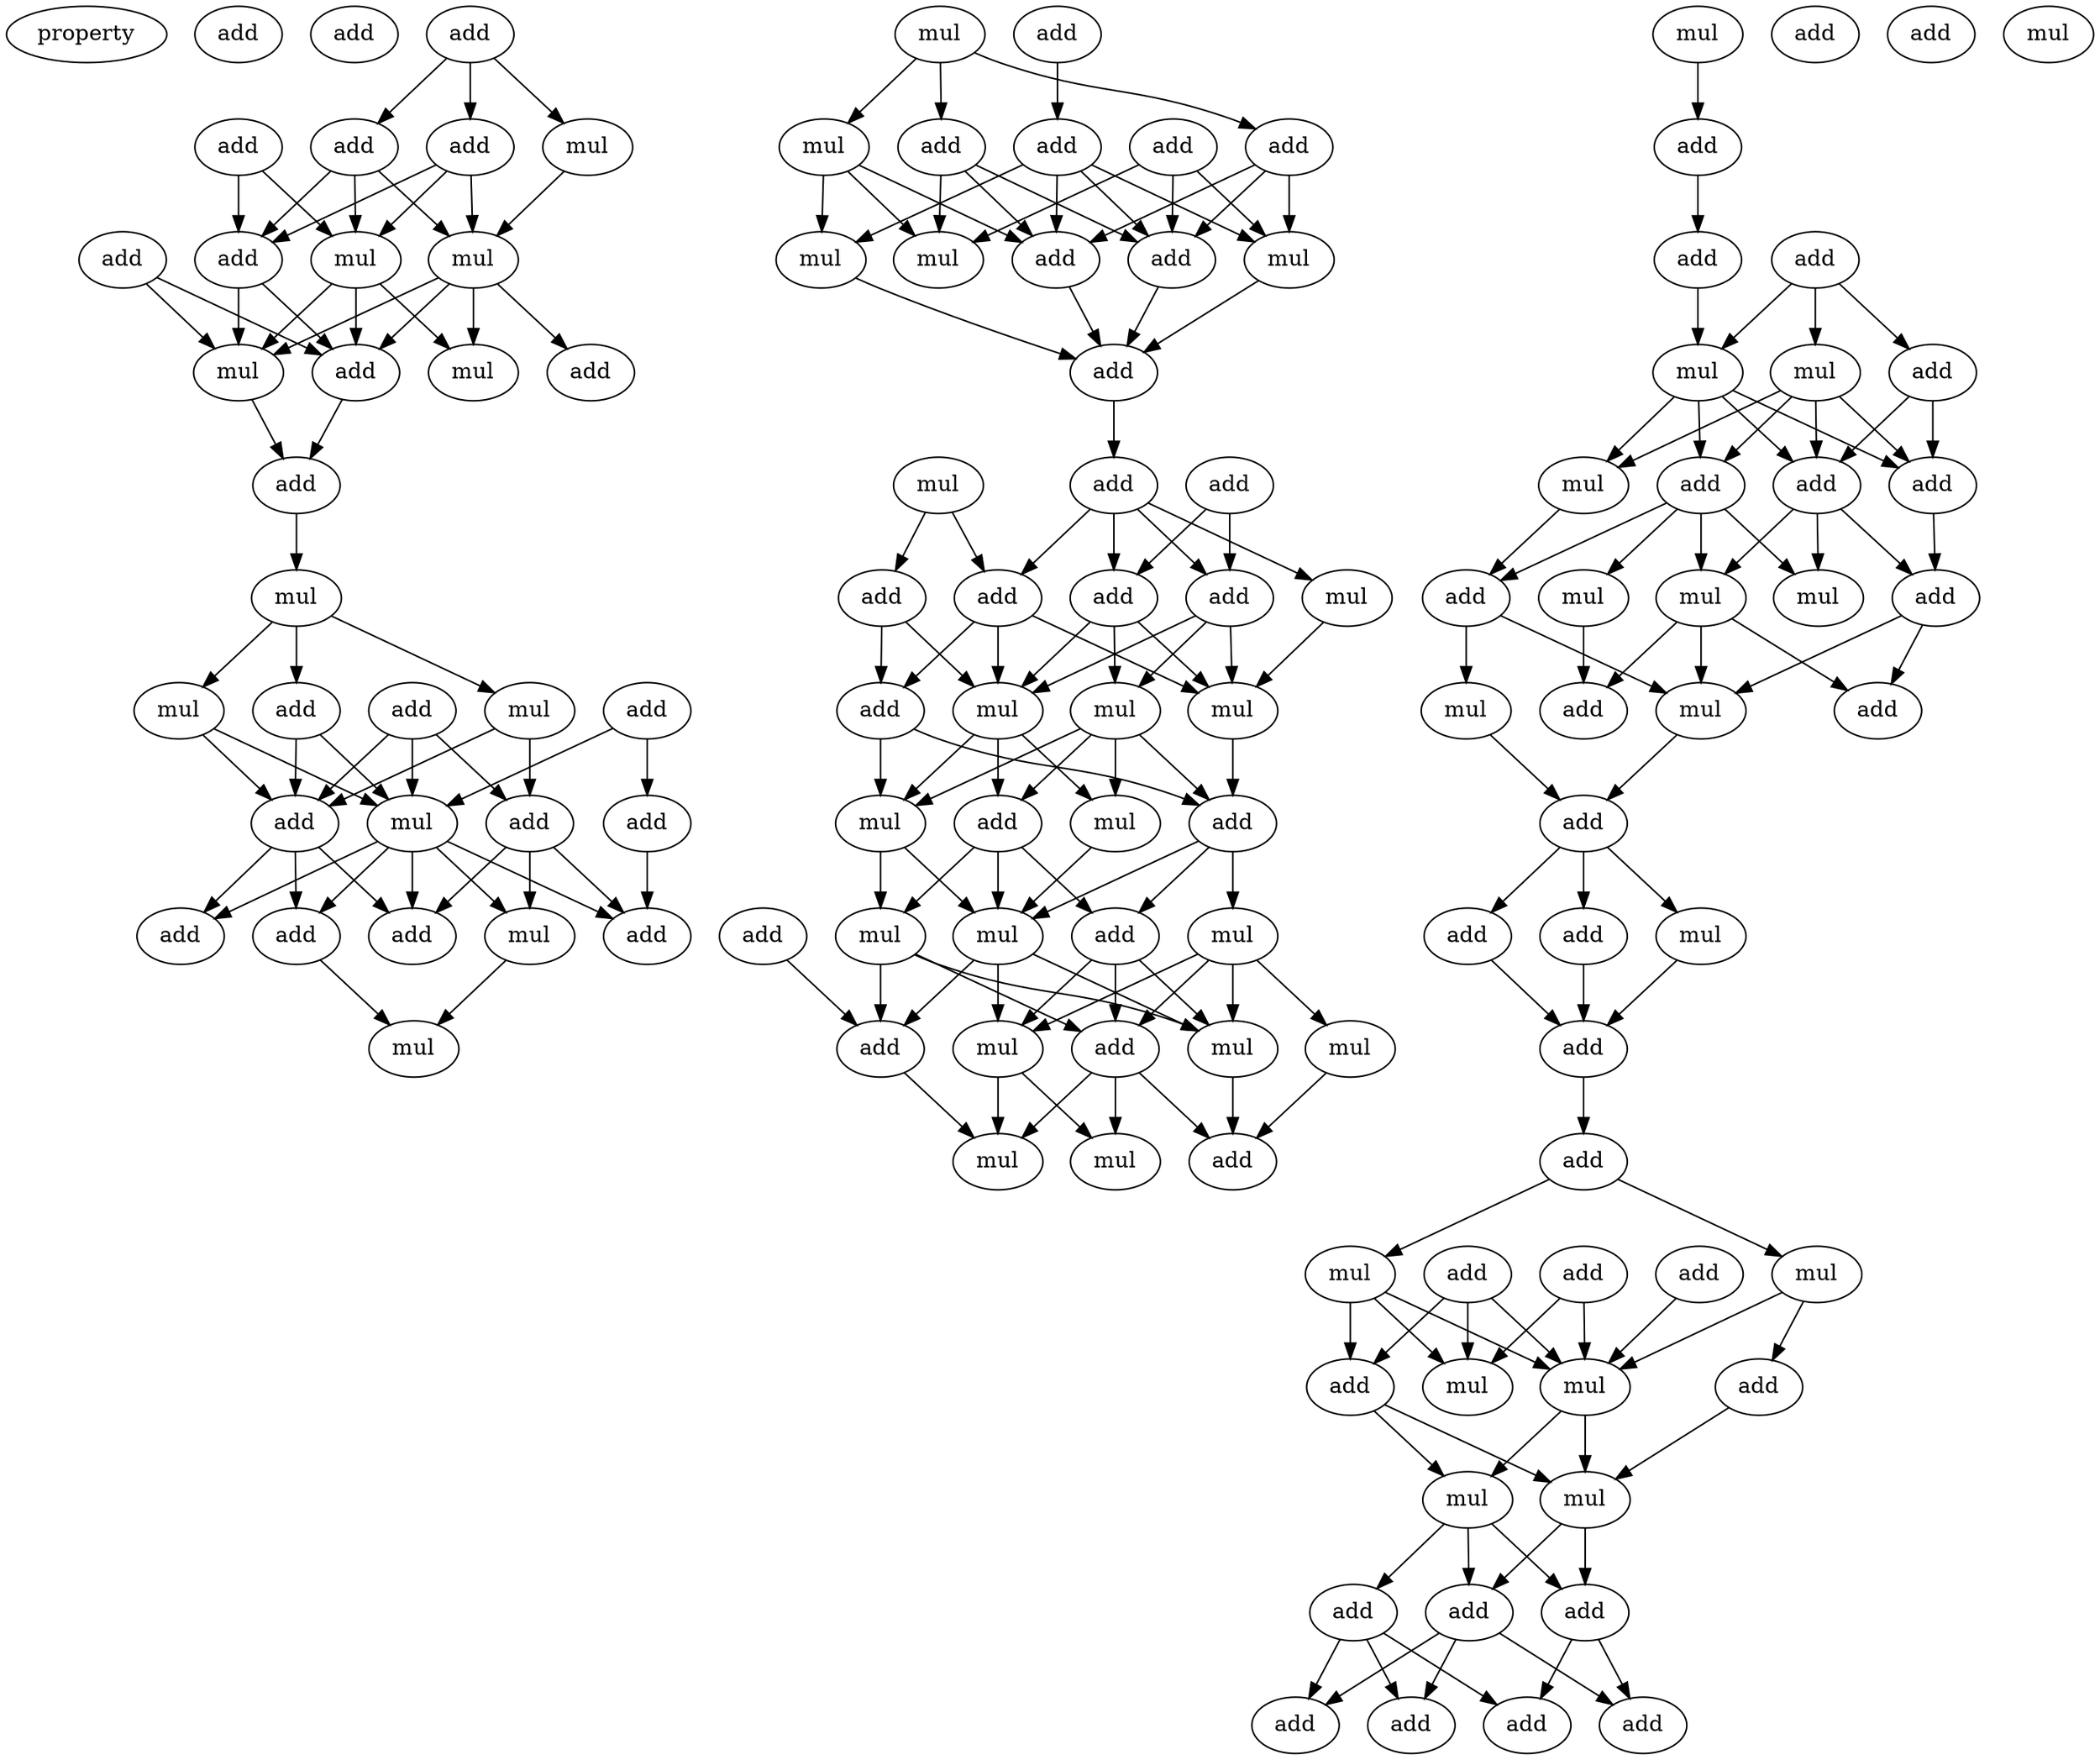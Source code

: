 digraph {
    node [fontcolor=black]
    property [mul=2,lf=1.6]
    0 [ label = add ];
    1 [ label = add ];
    2 [ label = add ];
    3 [ label = add ];
    4 [ label = add ];
    5 [ label = mul ];
    6 [ label = add ];
    7 [ label = mul ];
    8 [ label = add ];
    9 [ label = mul ];
    10 [ label = add ];
    11 [ label = mul ];
    12 [ label = add ];
    13 [ label = add ];
    14 [ label = mul ];
    15 [ label = add ];
    16 [ label = mul ];
    17 [ label = mul ];
    18 [ label = add ];
    19 [ label = add ];
    20 [ label = mul ];
    21 [ label = add ];
    22 [ label = add ];
    23 [ label = add ];
    24 [ label = mul ];
    25 [ label = add ];
    26 [ label = add ];
    27 [ label = add ];
    28 [ label = add ];
    29 [ label = mul ];
    30 [ label = add ];
    31 [ label = mul ];
    32 [ label = mul ];
    33 [ label = add ];
    34 [ label = add ];
    35 [ label = add ];
    36 [ label = mul ];
    37 [ label = add ];
    38 [ label = add ];
    39 [ label = mul ];
    40 [ label = mul ];
    41 [ label = add ];
    42 [ label = mul ];
    43 [ label = add ];
    44 [ label = add ];
    45 [ label = mul ];
    46 [ label = add ];
    47 [ label = add ];
    48 [ label = add ];
    49 [ label = add ];
    50 [ label = add ];
    51 [ label = mul ];
    52 [ label = add ];
    53 [ label = mul ];
    54 [ label = mul ];
    55 [ label = add ];
    56 [ label = mul ];
    57 [ label = add ];
    58 [ label = add ];
    59 [ label = mul ];
    60 [ label = mul ];
    61 [ label = mul ];
    62 [ label = add ];
    63 [ label = mul ];
    64 [ label = add ];
    65 [ label = mul ];
    66 [ label = mul ];
    67 [ label = mul ];
    68 [ label = add ];
    69 [ label = add ];
    70 [ label = mul ];
    71 [ label = add ];
    72 [ label = mul ];
    73 [ label = mul ];
    74 [ label = mul ];
    75 [ label = add ];
    76 [ label = add ];
    77 [ label = add ];
    78 [ label = mul ];
    79 [ label = mul ];
    80 [ label = add ];
    81 [ label = mul ];
    82 [ label = add ];
    83 [ label = add ];
    84 [ label = add ];
    85 [ label = mul ];
    86 [ label = mul ];
    87 [ label = mul ];
    88 [ label = add ];
    89 [ label = add ];
    90 [ label = mul ];
    91 [ label = mul ];
    92 [ label = add ];
    93 [ label = add ];
    94 [ label = add ];
    95 [ label = add ];
    96 [ label = add ];
    97 [ label = add ];
    98 [ label = add ];
    99 [ label = mul ];
    100 [ label = add ];
    101 [ label = add ];
    102 [ label = mul ];
    103 [ label = add ];
    104 [ label = add ];
    105 [ label = add ];
    106 [ label = mul ];
    107 [ label = add ];
    108 [ label = add ];
    109 [ label = mul ];
    110 [ label = mul ];
    111 [ label = mul ];
    112 [ label = mul ];
    113 [ label = mul ];
    114 [ label = add ];
    115 [ label = add ];
    116 [ label = add ];
    117 [ label = add ];
    118 [ label = add ];
    119 [ label = add ];
    120 [ label = add ];
    2 -> 3 [ name = 0 ];
    2 -> 4 [ name = 1 ];
    2 -> 5 [ name = 2 ];
    3 -> 7 [ name = 3 ];
    3 -> 9 [ name = 4 ];
    3 -> 10 [ name = 5 ];
    4 -> 7 [ name = 6 ];
    4 -> 9 [ name = 7 ];
    4 -> 10 [ name = 8 ];
    5 -> 9 [ name = 9 ];
    6 -> 7 [ name = 10 ];
    6 -> 10 [ name = 11 ];
    7 -> 11 [ name = 12 ];
    7 -> 13 [ name = 13 ];
    7 -> 14 [ name = 14 ];
    8 -> 11 [ name = 15 ];
    8 -> 13 [ name = 16 ];
    9 -> 11 [ name = 17 ];
    9 -> 12 [ name = 18 ];
    9 -> 13 [ name = 19 ];
    9 -> 14 [ name = 20 ];
    10 -> 11 [ name = 21 ];
    10 -> 13 [ name = 22 ];
    11 -> 15 [ name = 23 ];
    13 -> 15 [ name = 24 ];
    15 -> 16 [ name = 25 ];
    16 -> 17 [ name = 26 ];
    16 -> 20 [ name = 27 ];
    16 -> 21 [ name = 28 ];
    17 -> 22 [ name = 29 ];
    17 -> 24 [ name = 30 ];
    18 -> 24 [ name = 31 ];
    18 -> 25 [ name = 32 ];
    19 -> 22 [ name = 33 ];
    19 -> 23 [ name = 34 ];
    19 -> 24 [ name = 35 ];
    20 -> 22 [ name = 36 ];
    20 -> 23 [ name = 37 ];
    21 -> 22 [ name = 38 ];
    21 -> 24 [ name = 39 ];
    22 -> 26 [ name = 40 ];
    22 -> 27 [ name = 41 ];
    22 -> 28 [ name = 42 ];
    23 -> 28 [ name = 43 ];
    23 -> 29 [ name = 44 ];
    23 -> 30 [ name = 45 ];
    24 -> 26 [ name = 46 ];
    24 -> 27 [ name = 47 ];
    24 -> 28 [ name = 48 ];
    24 -> 29 [ name = 49 ];
    24 -> 30 [ name = 50 ];
    25 -> 30 [ name = 51 ];
    27 -> 31 [ name = 52 ];
    29 -> 31 [ name = 53 ];
    32 -> 35 [ name = 54 ];
    32 -> 36 [ name = 55 ];
    32 -> 38 [ name = 56 ];
    33 -> 34 [ name = 57 ];
    34 -> 40 [ name = 58 ];
    34 -> 41 [ name = 59 ];
    34 -> 42 [ name = 60 ];
    34 -> 43 [ name = 61 ];
    35 -> 41 [ name = 62 ];
    35 -> 42 [ name = 63 ];
    35 -> 43 [ name = 64 ];
    36 -> 39 [ name = 65 ];
    36 -> 40 [ name = 66 ];
    36 -> 43 [ name = 67 ];
    37 -> 39 [ name = 68 ];
    37 -> 41 [ name = 69 ];
    37 -> 42 [ name = 70 ];
    38 -> 39 [ name = 71 ];
    38 -> 41 [ name = 72 ];
    38 -> 43 [ name = 73 ];
    40 -> 44 [ name = 74 ];
    41 -> 44 [ name = 75 ];
    42 -> 44 [ name = 76 ];
    43 -> 44 [ name = 77 ];
    44 -> 47 [ name = 78 ];
    45 -> 48 [ name = 79 ];
    45 -> 49 [ name = 80 ];
    46 -> 50 [ name = 81 ];
    46 -> 52 [ name = 82 ];
    47 -> 49 [ name = 83 ];
    47 -> 50 [ name = 84 ];
    47 -> 51 [ name = 85 ];
    47 -> 52 [ name = 86 ];
    48 -> 54 [ name = 87 ];
    48 -> 55 [ name = 88 ];
    49 -> 53 [ name = 89 ];
    49 -> 54 [ name = 90 ];
    49 -> 55 [ name = 91 ];
    50 -> 53 [ name = 92 ];
    50 -> 54 [ name = 93 ];
    50 -> 56 [ name = 94 ];
    51 -> 53 [ name = 95 ];
    52 -> 53 [ name = 96 ];
    52 -> 54 [ name = 97 ];
    52 -> 56 [ name = 98 ];
    53 -> 58 [ name = 99 ];
    54 -> 57 [ name = 100 ];
    54 -> 59 [ name = 101 ];
    54 -> 60 [ name = 102 ];
    55 -> 58 [ name = 103 ];
    55 -> 60 [ name = 104 ];
    56 -> 57 [ name = 105 ];
    56 -> 58 [ name = 106 ];
    56 -> 59 [ name = 107 ];
    56 -> 60 [ name = 108 ];
    57 -> 61 [ name = 109 ];
    57 -> 62 [ name = 110 ];
    57 -> 63 [ name = 111 ];
    58 -> 61 [ name = 112 ];
    58 -> 62 [ name = 113 ];
    58 -> 65 [ name = 114 ];
    59 -> 61 [ name = 115 ];
    60 -> 61 [ name = 116 ];
    60 -> 63 [ name = 117 ];
    61 -> 66 [ name = 118 ];
    61 -> 69 [ name = 119 ];
    61 -> 70 [ name = 120 ];
    62 -> 66 [ name = 121 ];
    62 -> 68 [ name = 122 ];
    62 -> 70 [ name = 123 ];
    63 -> 68 [ name = 124 ];
    63 -> 69 [ name = 125 ];
    63 -> 70 [ name = 126 ];
    64 -> 69 [ name = 127 ];
    65 -> 66 [ name = 128 ];
    65 -> 67 [ name = 129 ];
    65 -> 68 [ name = 130 ];
    65 -> 70 [ name = 131 ];
    66 -> 72 [ name = 132 ];
    66 -> 73 [ name = 133 ];
    67 -> 71 [ name = 134 ];
    68 -> 71 [ name = 135 ];
    68 -> 72 [ name = 136 ];
    68 -> 73 [ name = 137 ];
    69 -> 72 [ name = 138 ];
    70 -> 71 [ name = 139 ];
    74 -> 75 [ name = 140 ];
    75 -> 77 [ name = 141 ];
    76 -> 78 [ name = 142 ];
    76 -> 79 [ name = 143 ];
    76 -> 80 [ name = 144 ];
    77 -> 78 [ name = 145 ];
    78 -> 81 [ name = 146 ];
    78 -> 82 [ name = 147 ];
    78 -> 83 [ name = 148 ];
    78 -> 84 [ name = 149 ];
    79 -> 81 [ name = 150 ];
    79 -> 82 [ name = 151 ];
    79 -> 83 [ name = 152 ];
    79 -> 84 [ name = 153 ];
    80 -> 82 [ name = 154 ];
    80 -> 84 [ name = 155 ];
    81 -> 89 [ name = 156 ];
    82 -> 88 [ name = 157 ];
    83 -> 85 [ name = 158 ];
    83 -> 86 [ name = 159 ];
    83 -> 87 [ name = 160 ];
    83 -> 89 [ name = 161 ];
    84 -> 86 [ name = 162 ];
    84 -> 87 [ name = 163 ];
    84 -> 88 [ name = 164 ];
    85 -> 92 [ name = 165 ];
    87 -> 91 [ name = 166 ];
    87 -> 92 [ name = 167 ];
    87 -> 93 [ name = 168 ];
    88 -> 91 [ name = 169 ];
    88 -> 93 [ name = 170 ];
    89 -> 90 [ name = 171 ];
    89 -> 91 [ name = 172 ];
    90 -> 94 [ name = 173 ];
    91 -> 94 [ name = 174 ];
    94 -> 96 [ name = 175 ];
    94 -> 98 [ name = 176 ];
    94 -> 99 [ name = 177 ];
    96 -> 100 [ name = 178 ];
    98 -> 100 [ name = 179 ];
    99 -> 100 [ name = 180 ];
    100 -> 101 [ name = 181 ];
    101 -> 102 [ name = 182 ];
    101 -> 106 [ name = 183 ];
    102 -> 108 [ name = 184 ];
    102 -> 109 [ name = 185 ];
    102 -> 110 [ name = 186 ];
    103 -> 109 [ name = 187 ];
    103 -> 110 [ name = 188 ];
    104 -> 108 [ name = 189 ];
    104 -> 109 [ name = 190 ];
    104 -> 110 [ name = 191 ];
    105 -> 109 [ name = 192 ];
    106 -> 107 [ name = 193 ];
    106 -> 109 [ name = 194 ];
    107 -> 113 [ name = 195 ];
    108 -> 112 [ name = 196 ];
    108 -> 113 [ name = 197 ];
    109 -> 112 [ name = 198 ];
    109 -> 113 [ name = 199 ];
    112 -> 114 [ name = 200 ];
    112 -> 115 [ name = 201 ];
    112 -> 116 [ name = 202 ];
    113 -> 115 [ name = 203 ];
    113 -> 116 [ name = 204 ];
    114 -> 117 [ name = 205 ];
    114 -> 119 [ name = 206 ];
    114 -> 120 [ name = 207 ];
    115 -> 118 [ name = 208 ];
    115 -> 119 [ name = 209 ];
    116 -> 117 [ name = 210 ];
    116 -> 118 [ name = 211 ];
    116 -> 120 [ name = 212 ];
}
